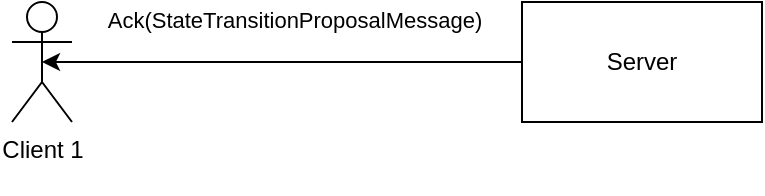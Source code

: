 <mxfile version="28.1.2">
  <diagram name="Page-1" id="ldU1RQZtvzL05mEeLMg2">
    <mxGraphModel dx="633" dy="426" grid="1" gridSize="10" guides="1" tooltips="1" connect="1" arrows="1" fold="1" page="1" pageScale="1" pageWidth="850" pageHeight="1100" math="0" shadow="0">
      <root>
        <mxCell id="0" />
        <mxCell id="1" parent="0" />
        <mxCell id="GLKi2sN1O3qswHXOpoOO-16" value="&lt;div&gt;Client 1&lt;/div&gt;&lt;div&gt;&lt;br&gt;&lt;/div&gt;" style="shape=umlActor;verticalLabelPosition=bottom;verticalAlign=top;html=1;outlineConnect=0;" vertex="1" parent="1">
          <mxGeometry x="90" y="170" width="30" height="60" as="geometry" />
        </mxCell>
        <mxCell id="GLKi2sN1O3qswHXOpoOO-17" value="Server" style="rounded=0;whiteSpace=wrap;html=1;" vertex="1" parent="1">
          <mxGeometry x="345" y="170" width="120" height="60" as="geometry" />
        </mxCell>
        <mxCell id="GLKi2sN1O3qswHXOpoOO-18" value="" style="endArrow=classic;html=1;rounded=0;exitX=0;exitY=0.5;exitDx=0;exitDy=0;entryX=0.5;entryY=0.5;entryDx=0;entryDy=0;entryPerimeter=0;" edge="1" parent="1" source="GLKi2sN1O3qswHXOpoOO-17" target="GLKi2sN1O3qswHXOpoOO-16">
          <mxGeometry width="50" height="50" relative="1" as="geometry">
            <mxPoint x="590" y="-60" as="sourcePoint" />
            <mxPoint x="810" y="-60" as="targetPoint" />
          </mxGeometry>
        </mxCell>
        <mxCell id="GLKi2sN1O3qswHXOpoOO-19" value="Ack(StateTransitionProposalMessage)" style="edgeLabel;html=1;align=center;verticalAlign=middle;resizable=0;points=[];" vertex="1" connectable="0" parent="GLKi2sN1O3qswHXOpoOO-18">
          <mxGeometry x="0.064" y="-1" relative="1" as="geometry">
            <mxPoint x="13" y="-20" as="offset" />
          </mxGeometry>
        </mxCell>
      </root>
    </mxGraphModel>
  </diagram>
</mxfile>
